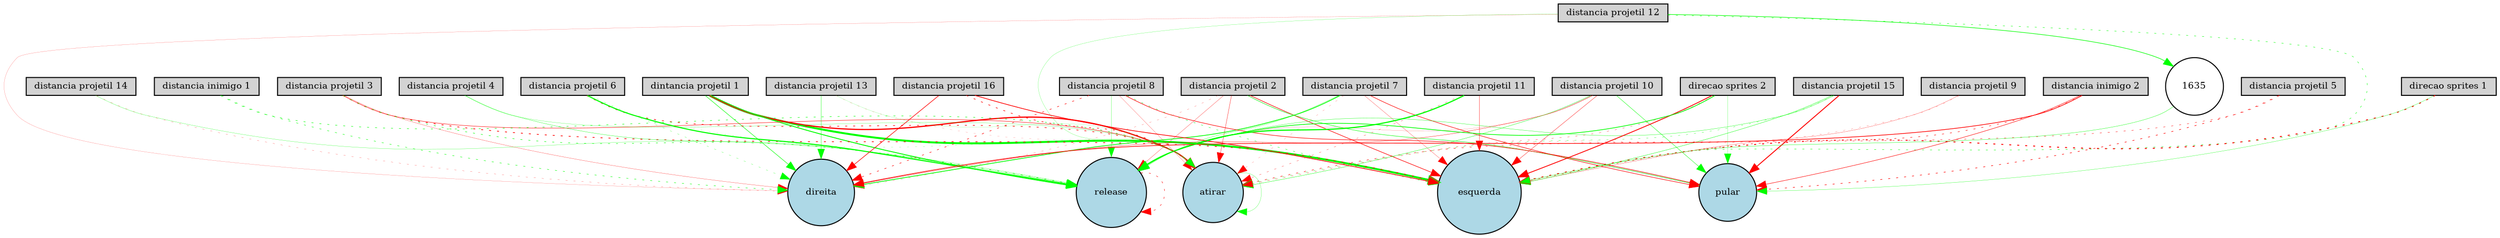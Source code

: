 digraph {
	node [fontsize=9 height=0.2 shape=circle width=0.2]
	"dintancia projetil 1" [fillcolor=lightgray shape=box style=filled]
	"distancia projetil 2" [fillcolor=lightgray shape=box style=filled]
	"distancia projetil 3" [fillcolor=lightgray shape=box style=filled]
	"distancia projetil 4" [fillcolor=lightgray shape=box style=filled]
	"distancia projetil 5" [fillcolor=lightgray shape=box style=filled]
	"distancia projetil 6" [fillcolor=lightgray shape=box style=filled]
	"distancia projetil 7" [fillcolor=lightgray shape=box style=filled]
	"distancia projetil 8" [fillcolor=lightgray shape=box style=filled]
	"distancia projetil 9" [fillcolor=lightgray shape=box style=filled]
	"distancia projetil 10" [fillcolor=lightgray shape=box style=filled]
	"distancia projetil 11" [fillcolor=lightgray shape=box style=filled]
	"distancia projetil 12" [fillcolor=lightgray shape=box style=filled]
	"distancia projetil 13" [fillcolor=lightgray shape=box style=filled]
	"distancia projetil 14" [fillcolor=lightgray shape=box style=filled]
	"distancia projetil 15" [fillcolor=lightgray shape=box style=filled]
	"distancia projetil 16" [fillcolor=lightgray shape=box style=filled]
	"distancia inimigo 1" [fillcolor=lightgray shape=box style=filled]
	"distancia inimigo 2" [fillcolor=lightgray shape=box style=filled]
	"direcao sprites 1" [fillcolor=lightgray shape=box style=filled]
	"direcao sprites 2" [fillcolor=lightgray shape=box style=filled]
	esquerda [fillcolor=lightblue style=filled]
	direita [fillcolor=lightblue style=filled]
	pular [fillcolor=lightblue style=filled]
	atirar [fillcolor=lightblue style=filled]
	release [fillcolor=lightblue style=filled]
	1635 [fillcolor=white style=filled]
	"direcao sprites 2" -> pular [color=green penwidth=0.183164202899 style=solid]
	"distancia projetil 10" -> pular [color=green penwidth=0.353061523478 style=solid]
	"dintancia projetil 1" -> esquerda [color=green penwidth=1.95668641014 style=solid]
	"distancia projetil 7" -> release [color=green penwidth=0.229672478864 style=solid]
	"distancia projetil 16" -> atirar [color=red penwidth=0.557244152364 style=dotted]
	"distancia projetil 6" -> atirar [color=red penwidth=0.593259803799 style=dotted]
	"distancia projetil 12" -> esquerda [color=green penwidth=0.382812142928 style=dotted]
	"distancia projetil 15" -> pular [color=red penwidth=0.893237746742 style=solid]
	"distancia inimigo 2" -> direita [color=red penwidth=0.661927787252 style=solid]
	"distancia projetil 13" -> atirar [color=green penwidth=0.100684108036 style=solid]
	"distancia projetil 3" -> atirar [color=red penwidth=0.396424175919 style=solid]
	"distancia projetil 8" -> direita [color=red penwidth=0.484933951891 style=dotted]
	"distancia inimigo 1" -> direita [color=green penwidth=0.403048130311 style=dotted]
	"direcao sprites 2" -> atirar [color=red penwidth=0.244198110231 style=dotted]
	"distancia projetil 2" -> esquerda [color=red penwidth=0.538160148498 style=solid]
	"distancia projetil 10" -> atirar [color=green penwidth=0.299661420238 style=solid]
	"dintancia projetil 1" -> atirar [color=red penwidth=1.20029512397 style=solid]
	"dintancia projetil 1" -> direita [color=green penwidth=0.457595235718 style=solid]
	"direcao sprites 1" -> pular [color=green penwidth=0.227958041599 style=solid]
	atirar -> atirar [color=green penwidth=0.190297558961 style=solid]
	"distancia projetil 11" -> esquerda [color=red penwidth=0.307795886744 style=solid]
	"distancia inimigo 1" -> atirar [color=green penwidth=0.443686034759 style=dotted]
	release -> release [color=red penwidth=0.409764442708 style=dotted]
	"distancia projetil 12" -> direita [color=red penwidth=0.119137385154 style=solid]
	"distancia projetil 4" -> atirar [color=green penwidth=0.176860843846 style=solid]
	"distancia projetil 10" -> release [color=red penwidth=0.116947176164 style=solid]
	"distancia projetil 11" -> release [color=green penwidth=1.14331658747 style=solid]
	"distancia projetil 16" -> esquerda [color=red penwidth=0.6942671526 style=solid]
	"distancia projetil 8" -> pular [color=red penwidth=0.52079361431 style=solid]
	"distancia projetil 12" -> 1635 [color=green penwidth=0.556014334662 style=solid]
	"distancia projetil 7" -> atirar [color=red penwidth=0.131253766518 style=dotted]
	"distancia projetil 10" -> esquerda [color=red penwidth=0.299693655424 style=solid]
	"distancia projetil 15" -> release [color=green penwidth=0.270440634063 style=solid]
	"distancia projetil 6" -> release [color=green penwidth=1.07144974232 style=solid]
	"distancia projetil 5" -> pular [color=red penwidth=0.521412877837 style=dotted]
	"distancia projetil 6" -> direita [color=green penwidth=0.198190377379 style=dotted]
	"direcao sprites 2" -> esquerda [color=red penwidth=0.823264715154 style=solid]
	"distancia projetil 7" -> esquerda [color=red penwidth=0.201992677779 style=solid]
	"distancia projetil 15" -> esquerda [color=green penwidth=0.317236073627 style=solid]
	"distancia projetil 2" -> pular [color=green penwidth=0.413041420502 style=solid]
	"distancia projetil 2" -> direita [color=red penwidth=0.160538519069 style=dotted]
	"distancia projetil 11" -> atirar [color=red penwidth=0.235853912977 style=dotted]
	"distancia projetil 16" -> direita [color=red penwidth=0.569921535219 style=solid]
	"distancia projetil 3" -> direita [color=red penwidth=0.198298128228 style=solid]
	"distancia projetil 8" -> atirar [color=red penwidth=0.172220645349 style=solid]
	"direcao sprites 2" -> release [color=green penwidth=0.693823751067 style=solid]
	"distancia projetil 9" -> esquerda [color=red penwidth=0.193648447432 style=solid]
	"distancia projetil 4" -> release [color=green penwidth=0.259505048032 style=solid]
	"distancia projetil 2" -> release [color=red penwidth=0.215965380512 style=solid]
	"distancia projetil 7" -> pular [color=red penwidth=0.498352280241 style=solid]
	1635 -> esquerda [color=green penwidth=0.284133802148 style=solid]
	"distancia projetil 10" -> direita [color=red penwidth=0.287555400083 style=solid]
	"distancia projetil 13" -> direita [color=green penwidth=0.314765127528 style=solid]
	"distancia projetil 5" -> atirar [color=red penwidth=0.347067842688 style=dotted]
	"direcao sprites 1" -> esquerda [color=red penwidth=0.944900317577 style=dotted]
	"distancia inimigo 2" -> pular [color=red penwidth=0.431047444623 style=solid]
	"distancia projetil 12" -> atirar [color=green penwidth=0.154819307112 style=solid]
	"distancia projetil 2" -> atirar [color=red penwidth=0.299443859584 style=solid]
	"distancia projetil 14" -> release [color=green penwidth=0.188126634217 style=solid]
	"distancia projetil 3" -> esquerda [color=red penwidth=0.7063828615 style=dotted]
	"distancia projetil 8" -> release [color=green penwidth=0.204111184397 style=solid]
	"distancia projetil 7" -> direita [color=green penwidth=0.733143608014 style=solid]
	"distancia projetil 9" -> atirar [color=red penwidth=0.163683327603 style=dotted]
	"distancia projetil 15" -> atirar [color=green penwidth=0.253911423284 style=dotted]
	"distancia inimigo 2" -> esquerda [color=red penwidth=0.445495560343 style=dotted]
	"distancia projetil 6" -> esquerda [color=green penwidth=0.126781646136 style=dotted]
	"distancia projetil 13" -> esquerda [color=red penwidth=0.105639322795 style=dotted]
	"dintancia projetil 1" -> release [color=green penwidth=0.888586563437 style=solid]
	"distancia projetil 3" -> release [color=green penwidth=0.443045682741 style=dotted]
	"distancia projetil 8" -> esquerda [color=green penwidth=0.338218433544 style=dotted]
	"distancia projetil 14" -> direita [color=red penwidth=0.163763045494 style=dotted]
}
